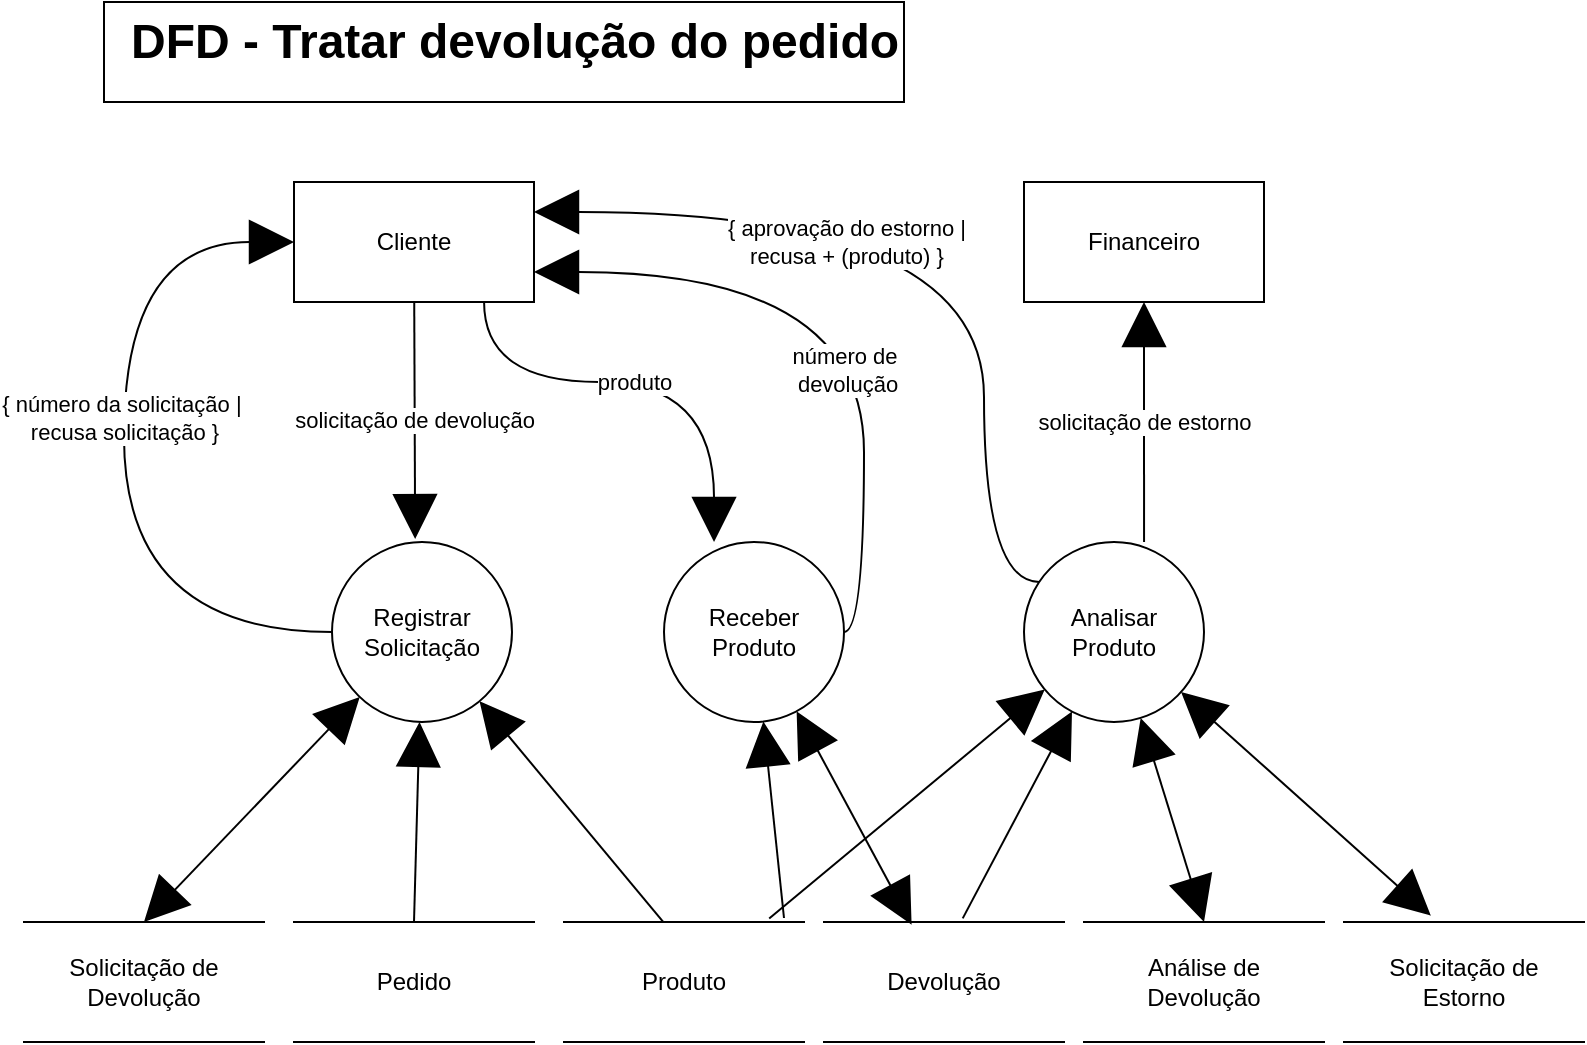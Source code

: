 <mxfile version="14.4.3" type="device"><diagram id="NjZJDYBdZ3OIAmOJ9iHW" name="Página-1"><mxGraphModel dx="1737" dy="412" grid="1" gridSize="10" guides="1" tooltips="1" connect="1" arrows="1" fold="1" page="1" pageScale="1" pageWidth="827" pageHeight="1169" math="0" shadow="0"><root><mxCell id="0"/><mxCell id="1" parent="0"/><mxCell id="dSrA5K4sf7aKTBR7Hnr3-1" value="Solicitação de Devolução" style="shape=partialRectangle;whiteSpace=wrap;html=1;left=0;right=0;fillColor=none;" parent="1" vertex="1"><mxGeometry x="-790" y="490" width="120" height="60" as="geometry"/></mxCell><mxCell id="dSrA5K4sf7aKTBR7Hnr3-2" value="Pedido" style="shape=partialRectangle;whiteSpace=wrap;html=1;left=0;right=0;fillColor=none;" parent="1" vertex="1"><mxGeometry x="-655" y="490" width="120" height="60" as="geometry"/></mxCell><mxCell id="dSrA5K4sf7aKTBR7Hnr3-3" value="Produto" style="shape=partialRectangle;whiteSpace=wrap;html=1;left=0;right=0;fillColor=none;" parent="1" vertex="1"><mxGeometry x="-520" y="490" width="120" height="60" as="geometry"/></mxCell><mxCell id="dSrA5K4sf7aKTBR7Hnr3-8" style="edgeStyle=orthogonalEdgeStyle;rounded=0;orthogonalLoop=1;jettySize=auto;html=1;entryX=0;entryY=0.5;entryDx=0;entryDy=0;startArrow=none;startFill=0;startSize=11;endSize=12;strokeWidth=1;curved=1;" parent="1" edge="1"><mxGeometry relative="1" as="geometry"><Array as="points"><mxPoint x="10.04" y="585"/><mxPoint x="10.04" y="410"/></Array><mxPoint x="95.04" y="540" as="targetPoint"/></mxGeometry></mxCell><mxCell id="dSrA5K4sf7aKTBR7Hnr3-9" value="Catálogo" style="edgeLabel;html=1;align=center;verticalAlign=middle;resizable=0;points=[];" parent="dSrA5K4sf7aKTBR7Hnr3-8" vertex="1" connectable="0"><mxGeometry x="0.191" y="-1" relative="1" as="geometry"><mxPoint as="offset"/></mxGeometry></mxCell><mxCell id="dSrA5K4sf7aKTBR7Hnr3-20" value="solicitação de devolução" style="edgeStyle=none;rounded=0;orthogonalLoop=1;jettySize=auto;html=1;entryX=0.462;entryY=-0.016;entryDx=0;entryDy=0;entryPerimeter=0;startArrow=none;startFill=0;startSize=20;endArrow=block;endFill=1;endSize=20;" parent="1" source="dSrA5K4sf7aKTBR7Hnr3-15" target="dSrA5K4sf7aKTBR7Hnr3-16" edge="1"><mxGeometry relative="1" as="geometry"/></mxCell><mxCell id="dSrA5K4sf7aKTBR7Hnr3-26" value="{ número da solicitação |&amp;nbsp;&lt;br&gt;recusa solicitação }" style="edgeStyle=orthogonalEdgeStyle;rounded=0;orthogonalLoop=1;jettySize=auto;html=1;entryX=0;entryY=0.5;entryDx=0;entryDy=0;startArrow=block;startFill=1;startSize=20;endArrow=none;endFill=0;endSize=20;curved=1;exitX=0;exitY=0.5;exitDx=0;exitDy=0;" parent="1" source="dSrA5K4sf7aKTBR7Hnr3-15" target="dSrA5K4sf7aKTBR7Hnr3-16" edge="1"><mxGeometry x="-0.099" relative="1" as="geometry"><Array as="points"><mxPoint x="-740" y="150"/><mxPoint x="-740" y="345"/></Array><mxPoint as="offset"/></mxGeometry></mxCell><mxCell id="dSrA5K4sf7aKTBR7Hnr3-35" value="produto" style="edgeStyle=orthogonalEdgeStyle;rounded=0;orthogonalLoop=1;jettySize=auto;html=1;entryX=0.278;entryY=0;entryDx=0;entryDy=0;entryPerimeter=0;startArrow=none;startFill=0;startSize=20;endArrow=block;endFill=1;endSize=20;curved=1;exitX=0.792;exitY=1;exitDx=0;exitDy=0;exitPerimeter=0;" parent="1" source="dSrA5K4sf7aKTBR7Hnr3-15" target="dSrA5K4sf7aKTBR7Hnr3-22" edge="1"><mxGeometry x="-0.021" relative="1" as="geometry"><Array as="points"><mxPoint x="-560" y="220"/><mxPoint x="-445" y="220"/></Array><mxPoint as="offset"/></mxGeometry></mxCell><mxCell id="dSrA5K4sf7aKTBR7Hnr3-15" value="Cliente" style="rounded=0;whiteSpace=wrap;html=1;" parent="1" vertex="1"><mxGeometry x="-655" y="120" width="120" height="60" as="geometry"/></mxCell><mxCell id="dSrA5K4sf7aKTBR7Hnr3-18" style="rounded=0;orthogonalLoop=1;jettySize=auto;html=1;entryX=0.415;entryY=0.003;entryDx=0;entryDy=0;entryPerimeter=0;endSize=20;startSize=20;endArrow=none;endFill=0;startArrow=block;startFill=1;" parent="1" source="dSrA5K4sf7aKTBR7Hnr3-16" target="dSrA5K4sf7aKTBR7Hnr3-3" edge="1"><mxGeometry relative="1" as="geometry"/></mxCell><mxCell id="dSrA5K4sf7aKTBR7Hnr3-19" style="edgeStyle=none;rounded=0;orthogonalLoop=1;jettySize=auto;html=1;entryX=0.5;entryY=0;entryDx=0;entryDy=0;startSize=20;endArrow=none;endFill=0;endSize=20;startArrow=block;startFill=1;" parent="1" source="dSrA5K4sf7aKTBR7Hnr3-16" target="dSrA5K4sf7aKTBR7Hnr3-2" edge="1"><mxGeometry relative="1" as="geometry"/></mxCell><mxCell id="dSrA5K4sf7aKTBR7Hnr3-21" style="edgeStyle=none;rounded=0;orthogonalLoop=1;jettySize=auto;html=1;entryX=0.5;entryY=0;entryDx=0;entryDy=0;startArrow=block;startFill=1;startSize=20;endArrow=block;endFill=1;endSize=20;" parent="1" source="dSrA5K4sf7aKTBR7Hnr3-16" target="dSrA5K4sf7aKTBR7Hnr3-1" edge="1"><mxGeometry relative="1" as="geometry"/></mxCell><mxCell id="dSrA5K4sf7aKTBR7Hnr3-16" value="Registrar Solicitação" style="ellipse;whiteSpace=wrap;html=1;aspect=fixed;" parent="1" vertex="1"><mxGeometry x="-636" y="300" width="90" height="90" as="geometry"/></mxCell><mxCell id="dSrA5K4sf7aKTBR7Hnr3-24" style="rounded=0;orthogonalLoop=1;jettySize=auto;html=1;startArrow=block;startFill=1;startSize=20;endArrow=none;endFill=0;endSize=20;" parent="1" source="dSrA5K4sf7aKTBR7Hnr3-22" edge="1"><mxGeometry relative="1" as="geometry"><mxPoint x="-410" y="488" as="targetPoint"/></mxGeometry></mxCell><mxCell id="dSrA5K4sf7aKTBR7Hnr3-45" style="edgeStyle=none;rounded=0;orthogonalLoop=1;jettySize=auto;html=1;entryX=0.365;entryY=0.023;entryDx=0;entryDy=0;entryPerimeter=0;startArrow=block;startFill=1;startSize=20;endArrow=block;endFill=1;endSize=20;" parent="1" source="dSrA5K4sf7aKTBR7Hnr3-22" target="dSrA5K4sf7aKTBR7Hnr3-42" edge="1"><mxGeometry relative="1" as="geometry"/></mxCell><mxCell id="dSrA5K4sf7aKTBR7Hnr3-46" value="número de&lt;br&gt;&amp;nbsp;devolução" style="edgeStyle=orthogonalEdgeStyle;rounded=0;orthogonalLoop=1;jettySize=auto;html=1;entryX=1;entryY=0.75;entryDx=0;entryDy=0;startArrow=none;startFill=0;startSize=20;endArrow=block;endFill=1;endSize=20;exitX=1;exitY=0.5;exitDx=0;exitDy=0;curved=1;" parent="1" source="dSrA5K4sf7aKTBR7Hnr3-22" target="dSrA5K4sf7aKTBR7Hnr3-15" edge="1"><mxGeometry x="-0.205" y="10" relative="1" as="geometry"><Array as="points"><mxPoint x="-370" y="345"/><mxPoint x="-370" y="165"/></Array><mxPoint as="offset"/></mxGeometry></mxCell><mxCell id="dSrA5K4sf7aKTBR7Hnr3-22" value="Receber Produto" style="ellipse;whiteSpace=wrap;html=1;aspect=fixed;" parent="1" vertex="1"><mxGeometry x="-470" y="300" width="90" height="90" as="geometry"/></mxCell><mxCell id="dSrA5K4sf7aKTBR7Hnr3-30" style="edgeStyle=none;rounded=0;orthogonalLoop=1;jettySize=auto;html=1;startArrow=block;startFill=1;startSize=20;endArrow=none;endFill=0;endSize=20;entryX=0.855;entryY=-0.03;entryDx=0;entryDy=0;entryPerimeter=0;" parent="1" source="dSrA5K4sf7aKTBR7Hnr3-29" target="dSrA5K4sf7aKTBR7Hnr3-3" edge="1"><mxGeometry relative="1" as="geometry"/></mxCell><mxCell id="dSrA5K4sf7aKTBR7Hnr3-33" style="edgeStyle=none;rounded=0;orthogonalLoop=1;jettySize=auto;html=1;entryX=0.5;entryY=0;entryDx=0;entryDy=0;startArrow=block;startFill=1;startSize=20;endArrow=block;endFill=1;endSize=20;" parent="1" source="dSrA5K4sf7aKTBR7Hnr3-29" target="dSrA5K4sf7aKTBR7Hnr3-32" edge="1"><mxGeometry relative="1" as="geometry"/></mxCell><mxCell id="dSrA5K4sf7aKTBR7Hnr3-34" value="solicitação de estorno" style="edgeStyle=none;rounded=0;orthogonalLoop=1;jettySize=auto;html=1;entryX=0.5;entryY=1;entryDx=0;entryDy=0;startArrow=none;startFill=0;startSize=20;endArrow=block;endFill=1;endSize=20;exitX=0.667;exitY=0;exitDx=0;exitDy=0;exitPerimeter=0;" parent="1" source="dSrA5K4sf7aKTBR7Hnr3-29" target="dSrA5K4sf7aKTBR7Hnr3-31" edge="1"><mxGeometry relative="1" as="geometry"><mxPoint x="-290" y="300" as="sourcePoint"/></mxGeometry></mxCell><mxCell id="dSrA5K4sf7aKTBR7Hnr3-36" style="edgeStyle=orthogonalEdgeStyle;curved=1;rounded=0;orthogonalLoop=1;jettySize=auto;html=1;entryX=1;entryY=0.25;entryDx=0;entryDy=0;startArrow=none;startFill=0;startSize=20;endArrow=block;endFill=1;endSize=20;" parent="1" source="dSrA5K4sf7aKTBR7Hnr3-29" target="dSrA5K4sf7aKTBR7Hnr3-15" edge="1"><mxGeometry relative="1" as="geometry"><Array as="points"><mxPoint x="-310" y="320"/><mxPoint x="-310" y="135"/></Array></mxGeometry></mxCell><mxCell id="dSrA5K4sf7aKTBR7Hnr3-37" value="{ aprovação do estorno |&lt;br&gt;recusa + (produto) }" style="edgeLabel;html=1;align=center;verticalAlign=middle;resizable=0;points=[];" parent="dSrA5K4sf7aKTBR7Hnr3-36" vertex="1" connectable="0"><mxGeometry x="0.058" y="19" relative="1" as="geometry"><mxPoint x="-50.58" y="-4" as="offset"/></mxGeometry></mxCell><mxCell id="dSrA5K4sf7aKTBR7Hnr3-44" style="edgeStyle=none;rounded=0;orthogonalLoop=1;jettySize=auto;html=1;entryX=0.578;entryY=-0.03;entryDx=0;entryDy=0;entryPerimeter=0;startArrow=block;startFill=1;startSize=20;endArrow=none;endFill=0;endSize=20;" parent="1" source="dSrA5K4sf7aKTBR7Hnr3-29" target="dSrA5K4sf7aKTBR7Hnr3-42" edge="1"><mxGeometry relative="1" as="geometry"/></mxCell><mxCell id="dSrA5K4sf7aKTBR7Hnr3-48" style="rounded=0;orthogonalLoop=1;jettySize=auto;html=1;entryX=0.362;entryY=-0.053;entryDx=0;entryDy=0;entryPerimeter=0;startArrow=block;startFill=1;startSize=20;endArrow=block;endFill=1;endSize=20;" parent="1" source="dSrA5K4sf7aKTBR7Hnr3-29" target="dSrA5K4sf7aKTBR7Hnr3-47" edge="1"><mxGeometry relative="1" as="geometry"/></mxCell><mxCell id="dSrA5K4sf7aKTBR7Hnr3-29" value="Analisar&lt;br&gt;Produto" style="ellipse;whiteSpace=wrap;html=1;aspect=fixed;" parent="1" vertex="1"><mxGeometry x="-290" y="300" width="90" height="90" as="geometry"/></mxCell><mxCell id="dSrA5K4sf7aKTBR7Hnr3-31" value="Financeiro" style="rounded=0;whiteSpace=wrap;html=1;" parent="1" vertex="1"><mxGeometry x="-290" y="120" width="120" height="60" as="geometry"/></mxCell><mxCell id="dSrA5K4sf7aKTBR7Hnr3-32" value="Análise de&lt;br&gt;Devolução" style="shape=partialRectangle;whiteSpace=wrap;html=1;left=0;right=0;fillColor=none;" parent="1" vertex="1"><mxGeometry x="-260" y="490" width="120" height="60" as="geometry"/></mxCell><mxCell id="dSrA5K4sf7aKTBR7Hnr3-38" value="" style="rounded=0;whiteSpace=wrap;html=1;" parent="1" vertex="1"><mxGeometry x="-750" y="30" width="400" height="50" as="geometry"/></mxCell><mxCell id="dSrA5K4sf7aKTBR7Hnr3-39" value="DFD - Tratar devolução do pedido" style="text;strokeColor=none;fillColor=none;html=1;fontSize=24;fontStyle=1;verticalAlign=middle;align=center;" parent="1" vertex="1"><mxGeometry x="-750" y="30" width="410" height="40" as="geometry"/></mxCell><mxCell id="dSrA5K4sf7aKTBR7Hnr3-42" value="Devolução" style="shape=partialRectangle;whiteSpace=wrap;html=1;left=0;right=0;fillColor=none;" parent="1" vertex="1"><mxGeometry x="-390" y="490" width="120" height="60" as="geometry"/></mxCell><mxCell id="dSrA5K4sf7aKTBR7Hnr3-47" value="Solicitação de Estorno" style="shape=partialRectangle;whiteSpace=wrap;html=1;left=0;right=0;fillColor=none;" parent="1" vertex="1"><mxGeometry x="-130" y="490" width="120" height="60" as="geometry"/></mxCell></root></mxGraphModel></diagram></mxfile>